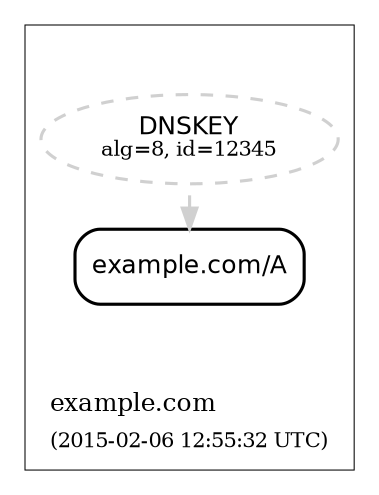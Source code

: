 digraph {
  graph [compound=true, rankdir=BT, ranksep=0.3];
	node [label="\N",
		penwidth=1.5
	];
	edge [penwidth=1.5];

  subgraph "cluster_example.com" {
		graph [label=<<TABLE BORDER="0"><TR><TD ALIGN="LEFT"><FONT POINT-SIZE="12">example.com</FONT></TD></TR><TR><TD ALIGN="LEFT"><FONT POINT-SIZE="10">(2015-02-06 12:55:32 UTC)</FONT></TD></TR></TABLE>>,
				labeljust=l,
				penwidth=0.5
		];
		"cluster_example.com_top" [shape=point, style=invis];
		"cluster_example.com_bottom" [shape=point, style=invis];
		"DNSKEY-0|example.com|8|12345"	 [color="#d0d0d0",
			fillcolor="#ffffff",
			label=<<FONT POINT-SIZE="12" FACE="Helvetica">DNSKEY</FONT><BR/><FONT POINT-SIZE="10">alg=8, id=12345</FONT>>,
			shape=ellipse,
			style="filled,dashed"];
    "RRset-10|example.com|A" [color="#000000",
						fillcolor="#ffffff",
						label=<<FONT POINT-SIZE="12" FACE="Helvetica">example.com/A</FONT>>,
						shape=rectangle,
						style="rounded,filled"];
  }
	"cluster_example.com_bottom" -> "RRset-10|example.com|A" [style=invis];
	"RRset-10|example.com|A" -> "DNSKEY-0|example.com|8|12345" [dir=back,
		color="#d0d0d0",
		style="dashed"];
	"DNSKEY-0|example.com|8|12345" -> "cluster_example.com_top" [style=invis];
}
